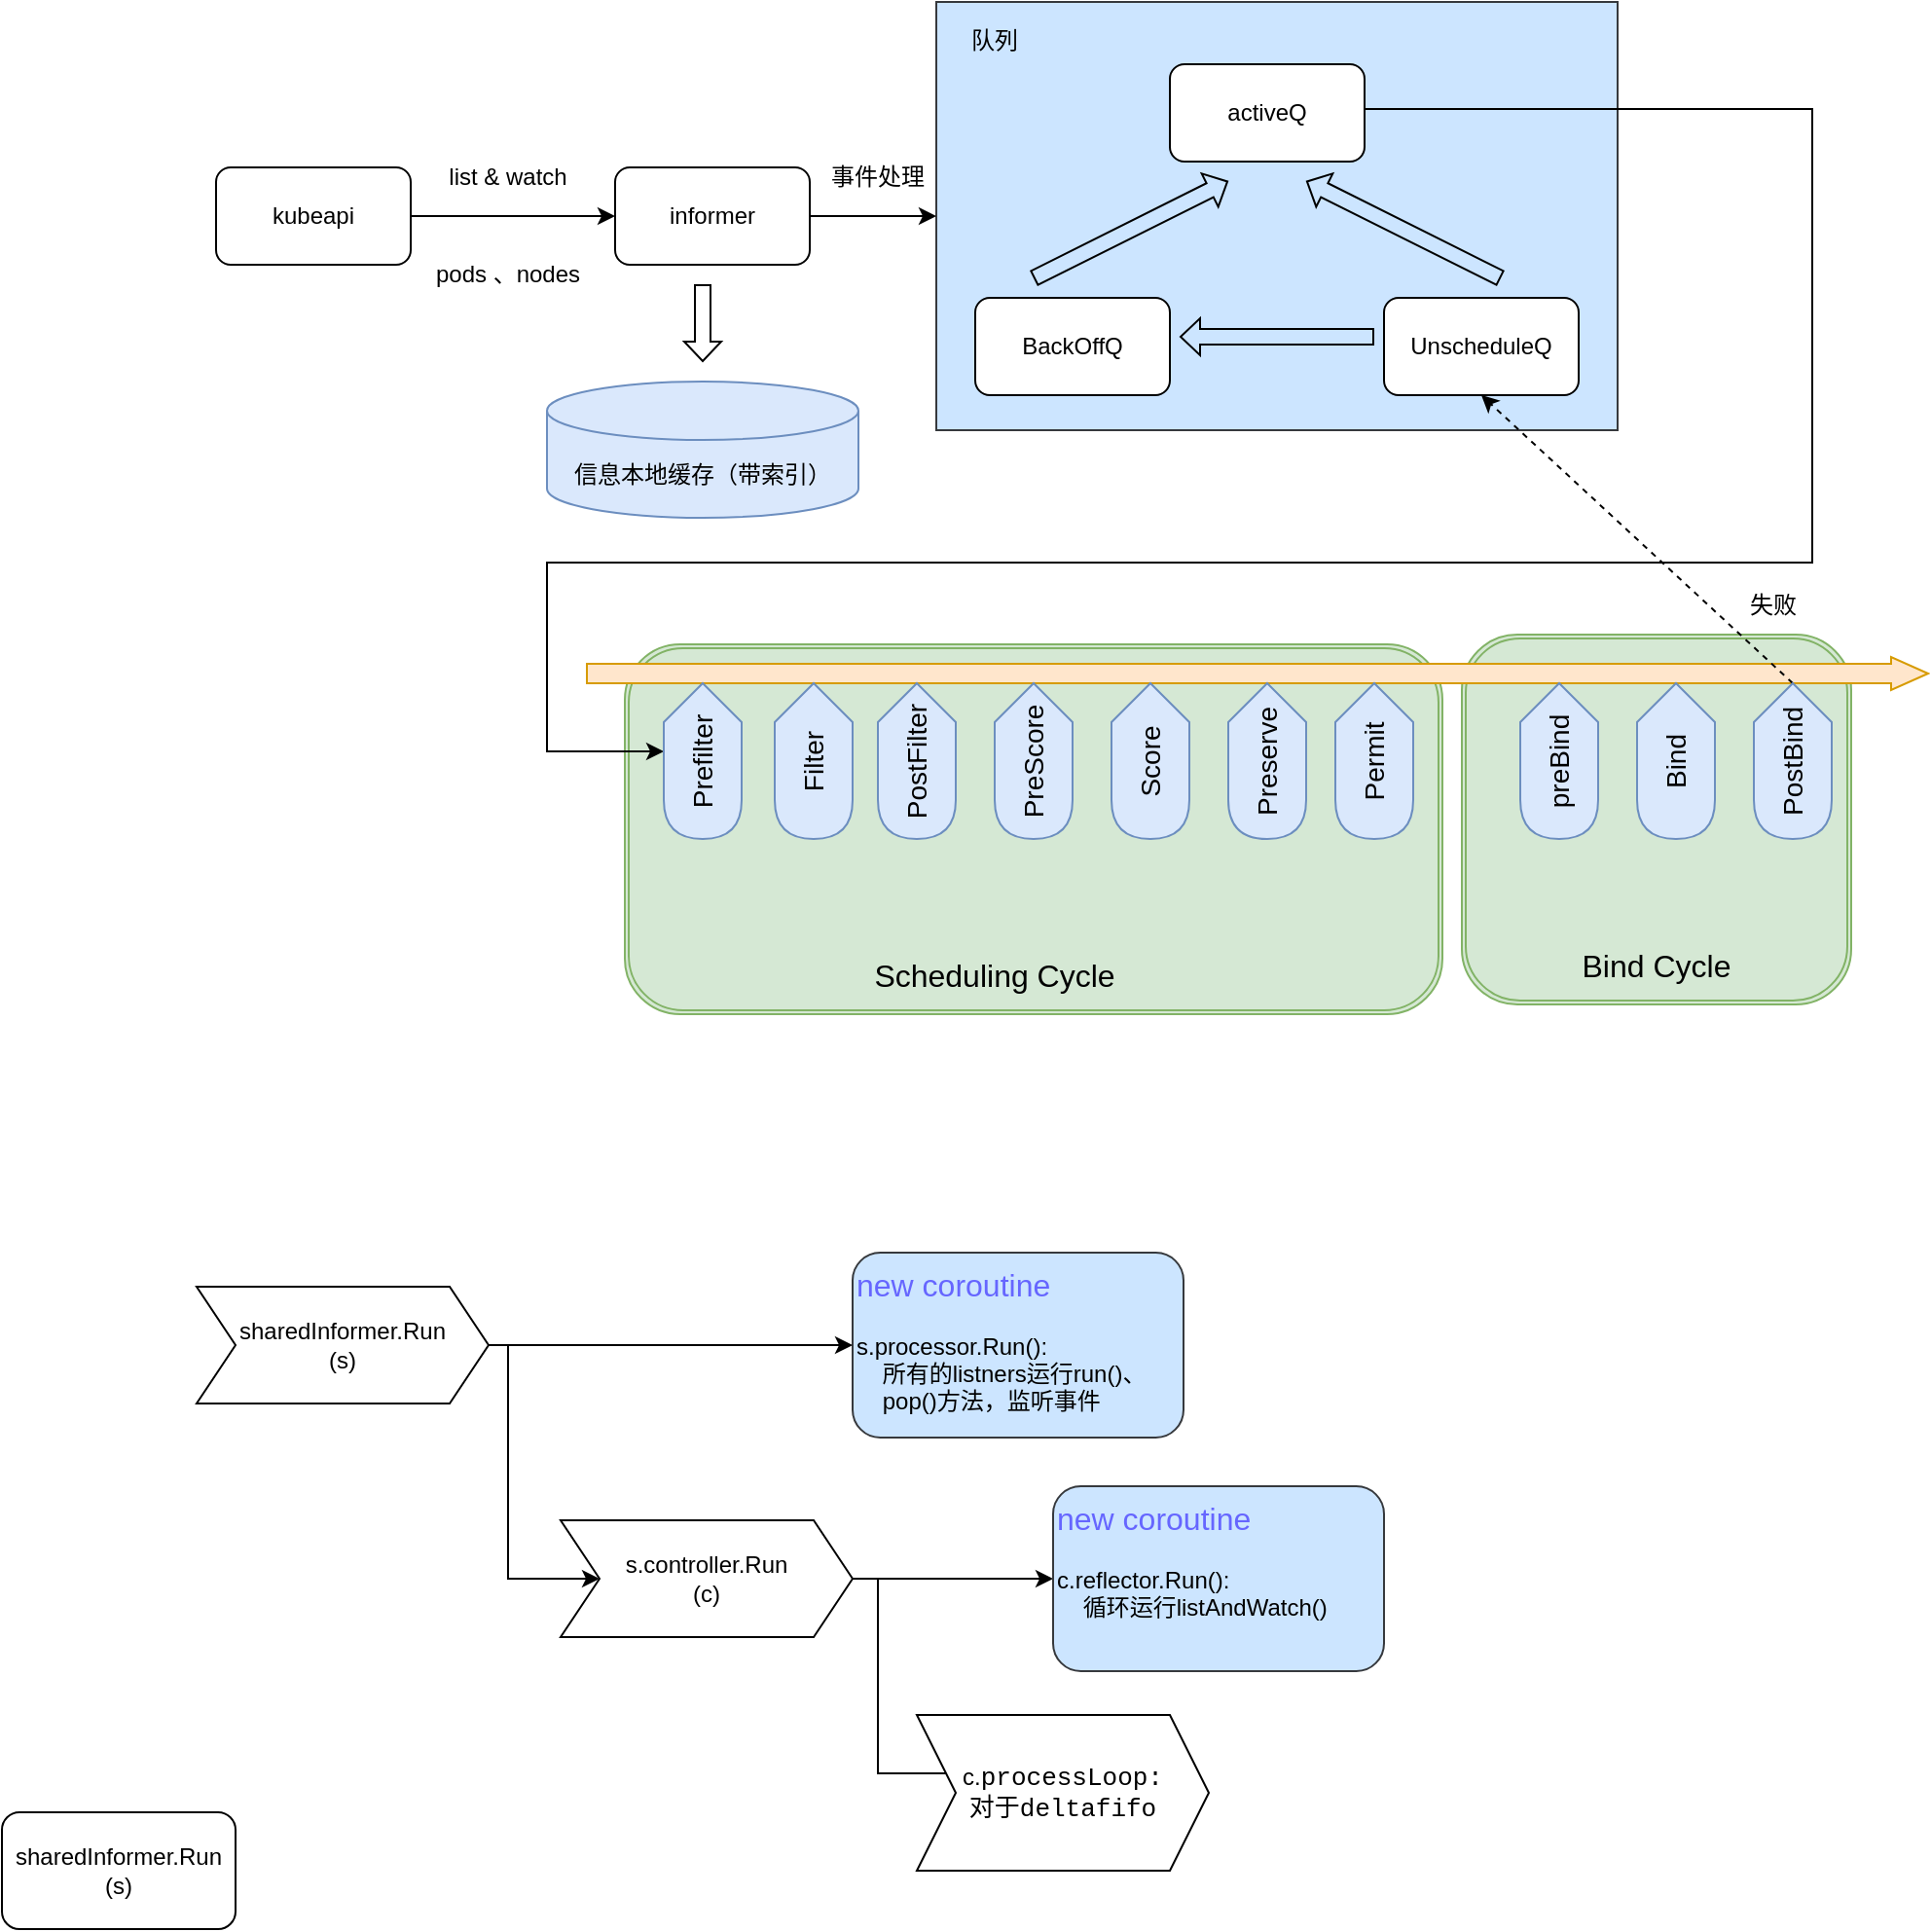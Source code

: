 <mxfile version="21.7.1" type="github">
  <diagram name="第 1 页" id="sr_0SVojqCV2WV_hFCie">
    <mxGraphModel dx="2213" dy="-1579" grid="1" gridSize="10" guides="1" tooltips="1" connect="1" arrows="1" fold="1" page="1" pageScale="1" pageWidth="827" pageHeight="1169" math="0" shadow="0">
      <root>
        <mxCell id="0" />
        <mxCell id="1" parent="0" />
        <mxCell id="bBLHIswbANu0cZDu5vWD-185" value="" style="shape=ext;double=1;rounded=1;whiteSpace=wrap;html=1;fillColor=#d5e8d4;strokeColor=#82b366;" vertex="1" parent="1">
          <mxGeometry x="-60" y="2695" width="200" height="190" as="geometry" />
        </mxCell>
        <mxCell id="bBLHIswbANu0cZDu5vWD-183" value="" style="shape=ext;double=1;rounded=1;whiteSpace=wrap;html=1;fillColor=#d5e8d4;strokeColor=#82b366;" vertex="1" parent="1">
          <mxGeometry x="-490" y="2700" width="420" height="190" as="geometry" />
        </mxCell>
        <mxCell id="bBLHIswbANu0cZDu5vWD-119" value="" style="rounded=0;whiteSpace=wrap;html=1;fillColor=#cce5ff;strokeColor=#36393d;" vertex="1" parent="1">
          <mxGeometry x="-330" y="2370" width="350" height="220" as="geometry" />
        </mxCell>
        <mxCell id="bBLHIswbANu0cZDu5vWD-120" style="edgeStyle=orthogonalEdgeStyle;rounded=0;orthogonalLoop=1;jettySize=auto;html=1;exitX=1;exitY=0.5;exitDx=0;exitDy=0;" edge="1" parent="1" source="bBLHIswbANu0cZDu5vWD-127">
          <mxGeometry relative="1" as="geometry">
            <mxPoint x="-175" y="2590" as="sourcePoint" />
            <mxPoint x="-470" y="2755" as="targetPoint" />
            <Array as="points">
              <mxPoint x="-110" y="2425" />
              <mxPoint x="120" y="2425" />
              <mxPoint x="120" y="2658" />
              <mxPoint x="-530" y="2658" />
              <mxPoint x="-530" y="2755" />
            </Array>
          </mxGeometry>
        </mxCell>
        <mxCell id="bBLHIswbANu0cZDu5vWD-121" style="edgeStyle=orthogonalEdgeStyle;rounded=0;orthogonalLoop=1;jettySize=auto;html=1;entryX=0;entryY=0.5;entryDx=0;entryDy=0;" edge="1" parent="1" source="bBLHIswbANu0cZDu5vWD-122" target="bBLHIswbANu0cZDu5vWD-124">
          <mxGeometry relative="1" as="geometry" />
        </mxCell>
        <mxCell id="bBLHIswbANu0cZDu5vWD-122" value="kubeapi" style="rounded=1;whiteSpace=wrap;html=1;" vertex="1" parent="1">
          <mxGeometry x="-700" y="2455" width="100" height="50" as="geometry" />
        </mxCell>
        <mxCell id="bBLHIswbANu0cZDu5vWD-123" style="edgeStyle=orthogonalEdgeStyle;rounded=0;orthogonalLoop=1;jettySize=auto;html=1;entryX=0;entryY=0.5;entryDx=0;entryDy=0;" edge="1" parent="1" source="bBLHIswbANu0cZDu5vWD-124" target="bBLHIswbANu0cZDu5vWD-119">
          <mxGeometry relative="1" as="geometry" />
        </mxCell>
        <mxCell id="bBLHIswbANu0cZDu5vWD-124" value="informer" style="rounded=1;whiteSpace=wrap;html=1;" vertex="1" parent="1">
          <mxGeometry x="-495" y="2455" width="100" height="50" as="geometry" />
        </mxCell>
        <mxCell id="bBLHIswbANu0cZDu5vWD-125" value="list &amp;amp; watch" style="text;html=1;strokeColor=none;fillColor=none;align=center;verticalAlign=middle;whiteSpace=wrap;rounded=0;" vertex="1" parent="1">
          <mxGeometry x="-590" y="2445" width="80" height="30" as="geometry" />
        </mxCell>
        <mxCell id="bBLHIswbANu0cZDu5vWD-126" value="pods 、nodes" style="text;html=1;strokeColor=none;fillColor=none;align=center;verticalAlign=middle;whiteSpace=wrap;rounded=0;" vertex="1" parent="1">
          <mxGeometry x="-590" y="2495" width="80" height="30" as="geometry" />
        </mxCell>
        <mxCell id="bBLHIswbANu0cZDu5vWD-127" value="activeQ" style="rounded=1;whiteSpace=wrap;html=1;" vertex="1" parent="1">
          <mxGeometry x="-210" y="2402" width="100" height="50" as="geometry" />
        </mxCell>
        <mxCell id="bBLHIswbANu0cZDu5vWD-128" value="BackOffQ" style="rounded=1;whiteSpace=wrap;html=1;" vertex="1" parent="1">
          <mxGeometry x="-310" y="2522" width="100" height="50" as="geometry" />
        </mxCell>
        <mxCell id="bBLHIswbANu0cZDu5vWD-129" value="UnscheduleQ" style="rounded=1;whiteSpace=wrap;html=1;" vertex="1" parent="1">
          <mxGeometry x="-100" y="2522" width="100" height="50" as="geometry" />
        </mxCell>
        <mxCell id="bBLHIswbANu0cZDu5vWD-130" value="" style="shape=flexArrow;endArrow=classic;html=1;rounded=0;strokeWidth=1;endSize=3;startSize=3;width=8;endWidth=10;" edge="1" parent="1">
          <mxGeometry width="50" height="50" relative="1" as="geometry">
            <mxPoint x="-105" y="2542" as="sourcePoint" />
            <mxPoint x="-205" y="2542" as="targetPoint" />
          </mxGeometry>
        </mxCell>
        <mxCell id="bBLHIswbANu0cZDu5vWD-131" value="" style="shape=flexArrow;endArrow=classic;html=1;rounded=0;strokeWidth=1;endSize=3;startSize=3;width=8;endWidth=10;" edge="1" parent="1">
          <mxGeometry width="50" height="50" relative="1" as="geometry">
            <mxPoint x="-40" y="2512" as="sourcePoint" />
            <mxPoint x="-140" y="2462" as="targetPoint" />
          </mxGeometry>
        </mxCell>
        <mxCell id="bBLHIswbANu0cZDu5vWD-132" value="" style="shape=flexArrow;endArrow=classic;html=1;rounded=0;strokeWidth=1;endSize=3;startSize=3;width=8;endWidth=10;" edge="1" parent="1">
          <mxGeometry width="50" height="50" relative="1" as="geometry">
            <mxPoint x="-280" y="2512" as="sourcePoint" />
            <mxPoint x="-180" y="2462" as="targetPoint" />
          </mxGeometry>
        </mxCell>
        <mxCell id="bBLHIswbANu0cZDu5vWD-158" value="" style="shape=flexArrow;endArrow=classic;html=1;rounded=0;endWidth=6;endSize=6;fillColor=#ffe6cc;strokeColor=#d79b00;" edge="1" parent="1">
          <mxGeometry width="50" height="50" relative="1" as="geometry">
            <mxPoint x="-510" y="2715" as="sourcePoint" />
            <mxPoint x="180" y="2715" as="targetPoint" />
          </mxGeometry>
        </mxCell>
        <mxCell id="bBLHIswbANu0cZDu5vWD-159" value="" style="endArrow=classic;html=1;rounded=0;entryX=0.5;entryY=1;entryDx=0;entryDy=0;dashed=1;" edge="1" parent="1" target="bBLHIswbANu0cZDu5vWD-129">
          <mxGeometry width="50" height="50" relative="1" as="geometry">
            <mxPoint x="110" y="2720" as="sourcePoint" />
            <mxPoint x="-240" y="2695" as="targetPoint" />
          </mxGeometry>
        </mxCell>
        <mxCell id="bBLHIswbANu0cZDu5vWD-160" value="失败" style="text;html=1;strokeColor=none;fillColor=none;align=center;verticalAlign=middle;whiteSpace=wrap;rounded=0;" vertex="1" parent="1">
          <mxGeometry x="60.0" y="2665" width="80" height="30" as="geometry" />
        </mxCell>
        <mxCell id="bBLHIswbANu0cZDu5vWD-161" value="信息本地缓存（带索引）" style="shape=cylinder3;whiteSpace=wrap;html=1;boundedLbl=1;backgroundOutline=1;size=15;fillColor=#dae8fc;strokeColor=#6c8ebf;" vertex="1" parent="1">
          <mxGeometry x="-530" y="2565" width="160" height="70" as="geometry" />
        </mxCell>
        <mxCell id="bBLHIswbANu0cZDu5vWD-162" value="" style="shape=flexArrow;endArrow=classic;html=1;rounded=0;strokeWidth=1;endSize=3;startSize=3;width=8;endWidth=10;" edge="1" parent="1">
          <mxGeometry width="50" height="50" relative="1" as="geometry">
            <mxPoint x="-450" y="2515" as="sourcePoint" />
            <mxPoint x="-450" y="2555" as="targetPoint" />
          </mxGeometry>
        </mxCell>
        <mxCell id="bBLHIswbANu0cZDu5vWD-163" value="队列" style="text;html=1;strokeColor=none;fillColor=none;align=center;verticalAlign=middle;whiteSpace=wrap;rounded=0;" vertex="1" parent="1">
          <mxGeometry x="-340" y="2375" width="80" height="30" as="geometry" />
        </mxCell>
        <mxCell id="bBLHIswbANu0cZDu5vWD-164" value="事件处理" style="text;html=1;strokeColor=none;fillColor=none;align=center;verticalAlign=middle;whiteSpace=wrap;rounded=0;" vertex="1" parent="1">
          <mxGeometry x="-400" y="2445" width="80" height="30" as="geometry" />
        </mxCell>
        <mxCell id="bBLHIswbANu0cZDu5vWD-172" value="Prefilter" style="shape=display;whiteSpace=wrap;html=1;direction=south;labelPosition=center;verticalLabelPosition=middle;align=center;verticalAlign=middle;horizontal=0;textDirection=rtl;fillColor=#dae8fc;strokeColor=#6c8ebf;fontSize=14;" vertex="1" parent="1">
          <mxGeometry x="-470" y="2720" width="40" height="80" as="geometry" />
        </mxCell>
        <mxCell id="bBLHIswbANu0cZDu5vWD-174" value="&lt;font style=&quot;font-size: 14px;&quot;&gt;Filter&lt;/font&gt;" style="shape=display;whiteSpace=wrap;html=1;direction=south;labelPosition=center;verticalLabelPosition=middle;align=center;verticalAlign=middle;horizontal=0;textDirection=rtl;fillColor=#dae8fc;strokeColor=#6c8ebf;" vertex="1" parent="1">
          <mxGeometry x="-413" y="2720" width="40" height="80" as="geometry" />
        </mxCell>
        <mxCell id="bBLHIswbANu0cZDu5vWD-175" value="&lt;font style=&quot;font-size: 14px;&quot;&gt;PostFilter&lt;/font&gt;" style="shape=display;whiteSpace=wrap;html=1;direction=south;labelPosition=center;verticalLabelPosition=middle;align=center;verticalAlign=middle;horizontal=0;textDirection=rtl;fillColor=#dae8fc;strokeColor=#6c8ebf;" vertex="1" parent="1">
          <mxGeometry x="-360" y="2720" width="40" height="80" as="geometry" />
        </mxCell>
        <mxCell id="bBLHIswbANu0cZDu5vWD-176" value="&lt;font style=&quot;font-size: 14px;&quot;&gt;PreScore&lt;/font&gt;" style="shape=display;whiteSpace=wrap;html=1;direction=south;labelPosition=center;verticalLabelPosition=middle;align=center;verticalAlign=middle;horizontal=0;textDirection=rtl;fillColor=#dae8fc;strokeColor=#6c8ebf;" vertex="1" parent="1">
          <mxGeometry x="-300" y="2720" width="40" height="80" as="geometry" />
        </mxCell>
        <mxCell id="bBLHIswbANu0cZDu5vWD-177" value="&lt;font style=&quot;font-size: 14px;&quot;&gt;Score&lt;/font&gt;" style="shape=display;whiteSpace=wrap;html=1;direction=south;labelPosition=center;verticalLabelPosition=middle;align=center;verticalAlign=middle;horizontal=0;textDirection=rtl;fillColor=#dae8fc;strokeColor=#6c8ebf;" vertex="1" parent="1">
          <mxGeometry x="-240" y="2720" width="40" height="80" as="geometry" />
        </mxCell>
        <mxCell id="bBLHIswbANu0cZDu5vWD-178" value="&lt;font style=&quot;font-size: 14px;&quot;&gt;Preserve&lt;/font&gt;" style="shape=display;whiteSpace=wrap;html=1;direction=south;labelPosition=center;verticalLabelPosition=middle;align=center;verticalAlign=middle;horizontal=0;textDirection=rtl;fillColor=#dae8fc;strokeColor=#6c8ebf;" vertex="1" parent="1">
          <mxGeometry x="-180" y="2720" width="40" height="80" as="geometry" />
        </mxCell>
        <mxCell id="bBLHIswbANu0cZDu5vWD-179" value="&lt;font style=&quot;font-size: 14px;&quot;&gt;Permit&lt;/font&gt;" style="shape=display;whiteSpace=wrap;html=1;direction=south;labelPosition=center;verticalLabelPosition=middle;align=center;verticalAlign=middle;horizontal=0;textDirection=rtl;fillColor=#dae8fc;strokeColor=#6c8ebf;" vertex="1" parent="1">
          <mxGeometry x="-125" y="2720" width="40" height="80" as="geometry" />
        </mxCell>
        <mxCell id="bBLHIswbANu0cZDu5vWD-180" value="&lt;font style=&quot;font-size: 14px;&quot;&gt;preBind&lt;/font&gt;" style="shape=display;whiteSpace=wrap;html=1;direction=south;labelPosition=center;verticalLabelPosition=middle;align=center;verticalAlign=middle;horizontal=0;textDirection=rtl;fillColor=#dae8fc;strokeColor=#6c8ebf;" vertex="1" parent="1">
          <mxGeometry x="-30" y="2720" width="40" height="80" as="geometry" />
        </mxCell>
        <mxCell id="bBLHIswbANu0cZDu5vWD-181" value="&lt;font style=&quot;font-size: 14px;&quot;&gt;Bind&lt;br&gt;&lt;/font&gt;" style="shape=display;whiteSpace=wrap;html=1;direction=south;labelPosition=center;verticalLabelPosition=middle;align=center;verticalAlign=middle;horizontal=0;textDirection=rtl;fillColor=#dae8fc;strokeColor=#6c8ebf;" vertex="1" parent="1">
          <mxGeometry x="30" y="2720" width="40" height="80" as="geometry" />
        </mxCell>
        <mxCell id="bBLHIswbANu0cZDu5vWD-182" value="&lt;font style=&quot;font-size: 14px;&quot;&gt;PostBind&lt;br&gt;&lt;/font&gt;" style="shape=display;whiteSpace=wrap;html=1;direction=south;labelPosition=center;verticalLabelPosition=middle;align=center;verticalAlign=middle;horizontal=0;textDirection=rtl;fillColor=#dae8fc;strokeColor=#6c8ebf;" vertex="1" parent="1">
          <mxGeometry x="90" y="2720" width="40" height="80" as="geometry" />
        </mxCell>
        <mxCell id="bBLHIswbANu0cZDu5vWD-184" value="Scheduling Cycle" style="text;html=1;strokeColor=none;fillColor=none;align=center;verticalAlign=middle;whiteSpace=wrap;rounded=0;fontSize=16;" vertex="1" parent="1">
          <mxGeometry x="-370" y="2855" width="140" height="30" as="geometry" />
        </mxCell>
        <mxCell id="bBLHIswbANu0cZDu5vWD-186" value="Bind Cycle" style="text;html=1;strokeColor=none;fillColor=none;align=center;verticalAlign=middle;whiteSpace=wrap;rounded=0;fontSize=16;" vertex="1" parent="1">
          <mxGeometry x="-30" y="2850" width="140" height="30" as="geometry" />
        </mxCell>
        <mxCell id="bBLHIswbANu0cZDu5vWD-187" value="&lt;font color=&quot;#6666ff&quot; style=&quot;font-size: 16px;&quot;&gt;new coroutine&lt;/font&gt;&lt;br&gt;&lt;br&gt;s.processor.Run():&lt;br&gt;&lt;span style=&quot;&quot;&gt;&lt;span style=&quot;white-space: pre;&quot;&gt;&amp;nbsp;&amp;nbsp;&amp;nbsp;&amp;nbsp;&lt;/span&gt;&lt;/span&gt;所有的listners运行run()、&lt;br&gt;&lt;span style=&quot;&quot;&gt;&lt;span style=&quot;white-space: pre;&quot;&gt;&amp;nbsp;&amp;nbsp;&amp;nbsp;&amp;nbsp;&lt;/span&gt;&lt;/span&gt;pop()方法，监听事件" style="rounded=1;whiteSpace=wrap;html=1;align=left;verticalAlign=top;fillColor=#cce5ff;strokeColor=#36393d;" vertex="1" parent="1">
          <mxGeometry x="-373" y="3012.5" width="170" height="95" as="geometry" />
        </mxCell>
        <mxCell id="bBLHIswbANu0cZDu5vWD-188" value="sharedInformer.Run&lt;br&gt;(s)" style="rounded=1;whiteSpace=wrap;html=1;" vertex="1" parent="1">
          <mxGeometry x="-810" y="3300" width="120" height="60" as="geometry" />
        </mxCell>
        <mxCell id="bBLHIswbANu0cZDu5vWD-191" style="edgeStyle=orthogonalEdgeStyle;rounded=0;orthogonalLoop=1;jettySize=auto;html=1;entryX=0;entryY=0.5;entryDx=0;entryDy=0;" edge="1" parent="1" source="bBLHIswbANu0cZDu5vWD-189" target="bBLHIswbANu0cZDu5vWD-187">
          <mxGeometry relative="1" as="geometry" />
        </mxCell>
        <mxCell id="bBLHIswbANu0cZDu5vWD-192" style="edgeStyle=orthogonalEdgeStyle;rounded=0;orthogonalLoop=1;jettySize=auto;html=1;entryX=0;entryY=0.5;entryDx=0;entryDy=0;" edge="1" parent="1" source="bBLHIswbANu0cZDu5vWD-189" target="bBLHIswbANu0cZDu5vWD-190">
          <mxGeometry relative="1" as="geometry">
            <Array as="points">
              <mxPoint x="-550" y="3060" />
              <mxPoint x="-550" y="3180" />
            </Array>
          </mxGeometry>
        </mxCell>
        <mxCell id="bBLHIswbANu0cZDu5vWD-189" value="sharedInformer.Run&lt;br style=&quot;border-color: var(--border-color);&quot;&gt;(s)" style="shape=step;perimeter=stepPerimeter;whiteSpace=wrap;html=1;fixedSize=1;" vertex="1" parent="1">
          <mxGeometry x="-710" y="3030" width="150" height="60" as="geometry" />
        </mxCell>
        <mxCell id="bBLHIswbANu0cZDu5vWD-194" style="edgeStyle=orthogonalEdgeStyle;rounded=0;orthogonalLoop=1;jettySize=auto;html=1;" edge="1" parent="1" source="bBLHIswbANu0cZDu5vWD-190" target="bBLHIswbANu0cZDu5vWD-193">
          <mxGeometry relative="1" as="geometry" />
        </mxCell>
        <mxCell id="bBLHIswbANu0cZDu5vWD-196" style="edgeStyle=orthogonalEdgeStyle;rounded=0;orthogonalLoop=1;jettySize=auto;html=1;entryX=0;entryY=0.5;entryDx=0;entryDy=0;" edge="1" parent="1" source="bBLHIswbANu0cZDu5vWD-190" target="bBLHIswbANu0cZDu5vWD-195">
          <mxGeometry relative="1" as="geometry">
            <Array as="points">
              <mxPoint x="-360" y="3180" />
              <mxPoint x="-360" y="3280" />
            </Array>
          </mxGeometry>
        </mxCell>
        <mxCell id="bBLHIswbANu0cZDu5vWD-190" value="s.controller.Run&lt;br style=&quot;border-color: var(--border-color);&quot;&gt;(c)" style="shape=step;perimeter=stepPerimeter;whiteSpace=wrap;html=1;fixedSize=1;" vertex="1" parent="1">
          <mxGeometry x="-523" y="3150" width="150" height="60" as="geometry" />
        </mxCell>
        <mxCell id="bBLHIswbANu0cZDu5vWD-193" value="&lt;font color=&quot;#6666ff&quot; style=&quot;font-size: 16px;&quot;&gt;new coroutine&lt;/font&gt;&lt;br&gt;&lt;br&gt;c.reflector.Run():&lt;br&gt;&lt;span style=&quot;&quot;&gt;&lt;span style=&quot;white-space: pre;&quot;&gt;&amp;nbsp;&amp;nbsp;&amp;nbsp;&amp;nbsp;循环运行listAndWatch()&lt;/span&gt;&lt;/span&gt;" style="rounded=1;whiteSpace=wrap;html=1;align=left;verticalAlign=top;fillColor=#cce5ff;strokeColor=#36393d;" vertex="1" parent="1">
          <mxGeometry x="-270" y="3132.5" width="170" height="95" as="geometry" />
        </mxCell>
        <mxCell id="bBLHIswbANu0cZDu5vWD-195" value="c.&lt;font style=&quot;border-color: var(--border-color); font-family: Consolas, &amp;quot;Courier New&amp;quot;, monospace; font-size: 13px; text-align: left; background-color: rgb(255, 255, 255);&quot;&gt;processLoop:&lt;br&gt;对于deltafifo&lt;br&gt;&lt;/font&gt;" style="shape=step;perimeter=stepPerimeter;whiteSpace=wrap;html=1;fixedSize=1;" vertex="1" parent="1">
          <mxGeometry x="-340" y="3250" width="150" height="80" as="geometry" />
        </mxCell>
      </root>
    </mxGraphModel>
  </diagram>
</mxfile>
